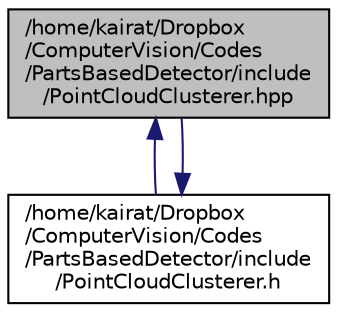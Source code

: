 digraph "/home/kairat/Dropbox/ComputerVision/Codes/PartsBasedDetector/include/PointCloudClusterer.hpp"
{
  edge [fontname="Helvetica",fontsize="10",labelfontname="Helvetica",labelfontsize="10"];
  node [fontname="Helvetica",fontsize="10",shape=record];
  Node1 [label="/home/kairat/Dropbox\l/ComputerVision/Codes\l/PartsBasedDetector/include\l/PointCloudClusterer.hpp",height=0.2,width=0.4,color="black", fillcolor="grey75", style="filled", fontcolor="black"];
  Node1 -> Node2 [dir="back",color="midnightblue",fontsize="10",style="solid",fontname="Helvetica"];
  Node2 [label="/home/kairat/Dropbox\l/ComputerVision/Codes\l/PartsBasedDetector/include\l/PointCloudClusterer.h",height=0.2,width=0.4,color="black", fillcolor="white", style="filled",URL="$PointCloudClusterer_8h.html"];
  Node2 -> Node1 [dir="back",color="midnightblue",fontsize="10",style="solid",fontname="Helvetica"];
}
